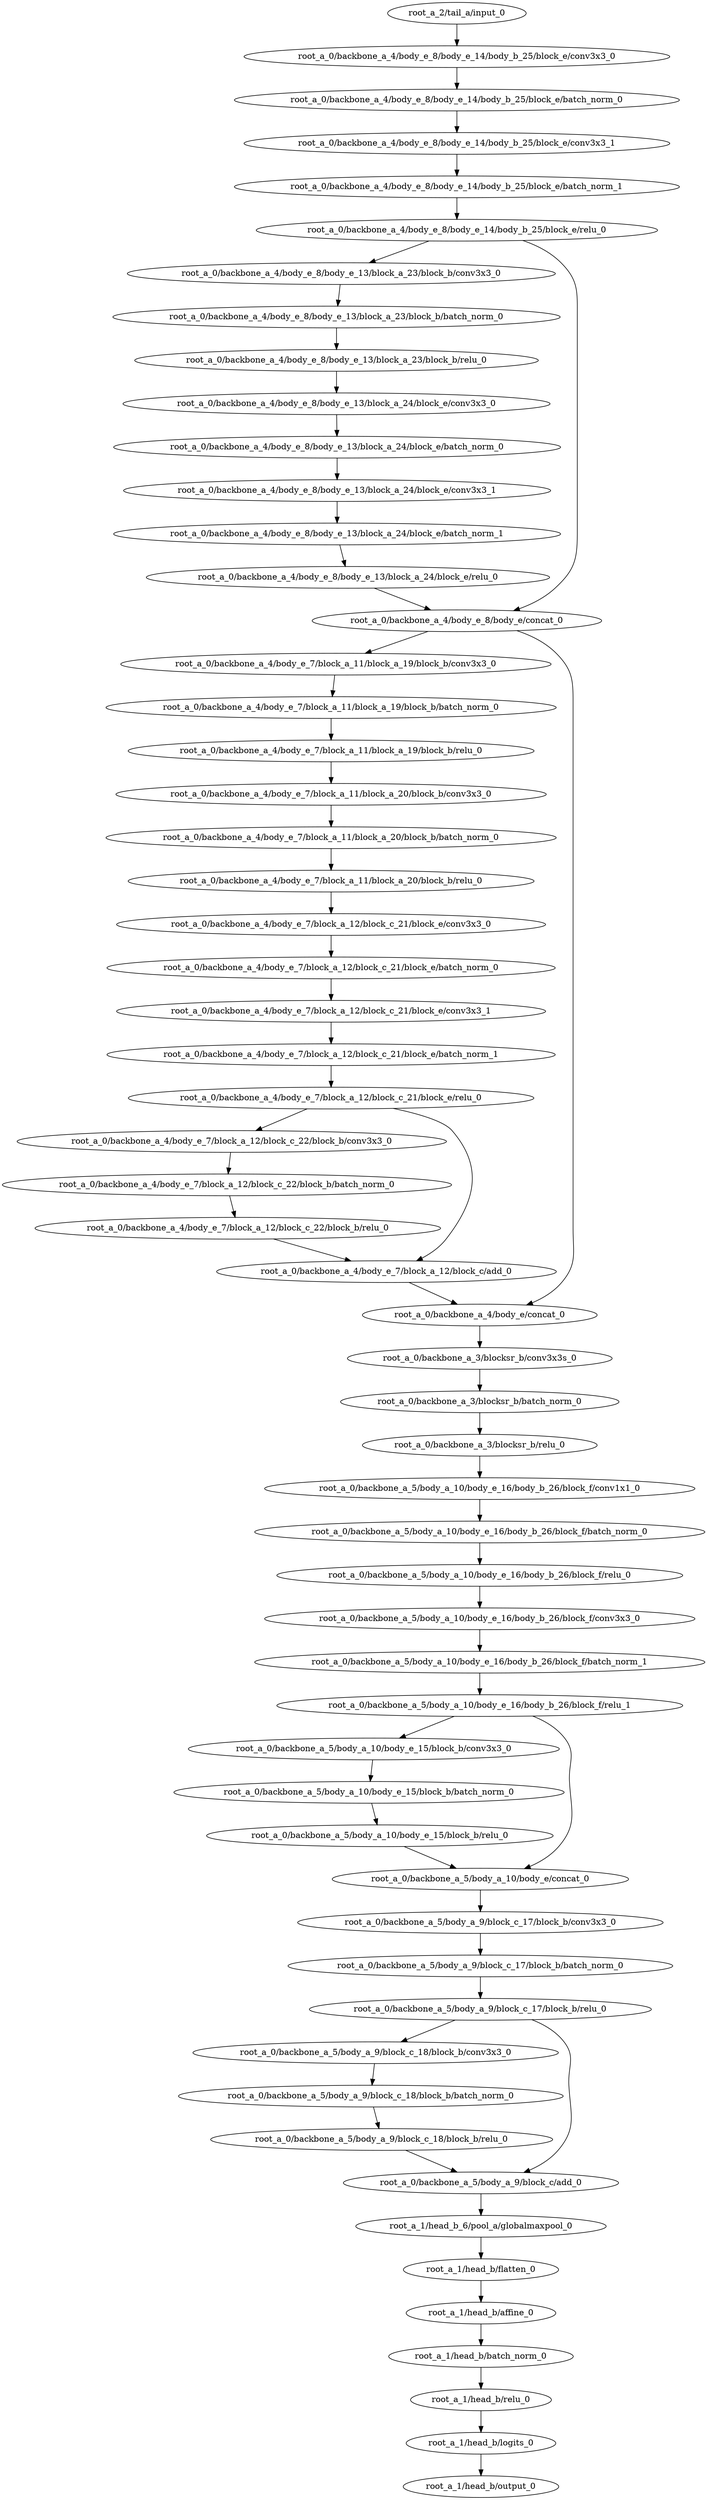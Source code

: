 digraph root_a {
	"root_a_2/tail_a/input_0"
	"root_a_0/backbone_a_4/body_e_8/body_e_14/body_b_25/block_e/conv3x3_0"
	"root_a_0/backbone_a_4/body_e_8/body_e_14/body_b_25/block_e/batch_norm_0"
	"root_a_0/backbone_a_4/body_e_8/body_e_14/body_b_25/block_e/conv3x3_1"
	"root_a_0/backbone_a_4/body_e_8/body_e_14/body_b_25/block_e/batch_norm_1"
	"root_a_0/backbone_a_4/body_e_8/body_e_14/body_b_25/block_e/relu_0"
	"root_a_0/backbone_a_4/body_e_8/body_e_13/block_a_23/block_b/conv3x3_0"
	"root_a_0/backbone_a_4/body_e_8/body_e_13/block_a_23/block_b/batch_norm_0"
	"root_a_0/backbone_a_4/body_e_8/body_e_13/block_a_23/block_b/relu_0"
	"root_a_0/backbone_a_4/body_e_8/body_e_13/block_a_24/block_e/conv3x3_0"
	"root_a_0/backbone_a_4/body_e_8/body_e_13/block_a_24/block_e/batch_norm_0"
	"root_a_0/backbone_a_4/body_e_8/body_e_13/block_a_24/block_e/conv3x3_1"
	"root_a_0/backbone_a_4/body_e_8/body_e_13/block_a_24/block_e/batch_norm_1"
	"root_a_0/backbone_a_4/body_e_8/body_e_13/block_a_24/block_e/relu_0"
	"root_a_0/backbone_a_4/body_e_8/body_e/concat_0"
	"root_a_0/backbone_a_4/body_e_7/block_a_11/block_a_19/block_b/conv3x3_0"
	"root_a_0/backbone_a_4/body_e_7/block_a_11/block_a_19/block_b/batch_norm_0"
	"root_a_0/backbone_a_4/body_e_7/block_a_11/block_a_19/block_b/relu_0"
	"root_a_0/backbone_a_4/body_e_7/block_a_11/block_a_20/block_b/conv3x3_0"
	"root_a_0/backbone_a_4/body_e_7/block_a_11/block_a_20/block_b/batch_norm_0"
	"root_a_0/backbone_a_4/body_e_7/block_a_11/block_a_20/block_b/relu_0"
	"root_a_0/backbone_a_4/body_e_7/block_a_12/block_c_21/block_e/conv3x3_0"
	"root_a_0/backbone_a_4/body_e_7/block_a_12/block_c_21/block_e/batch_norm_0"
	"root_a_0/backbone_a_4/body_e_7/block_a_12/block_c_21/block_e/conv3x3_1"
	"root_a_0/backbone_a_4/body_e_7/block_a_12/block_c_21/block_e/batch_norm_1"
	"root_a_0/backbone_a_4/body_e_7/block_a_12/block_c_21/block_e/relu_0"
	"root_a_0/backbone_a_4/body_e_7/block_a_12/block_c_22/block_b/conv3x3_0"
	"root_a_0/backbone_a_4/body_e_7/block_a_12/block_c_22/block_b/batch_norm_0"
	"root_a_0/backbone_a_4/body_e_7/block_a_12/block_c_22/block_b/relu_0"
	"root_a_0/backbone_a_4/body_e_7/block_a_12/block_c/add_0"
	"root_a_0/backbone_a_4/body_e/concat_0"
	"root_a_0/backbone_a_3/blocksr_b/conv3x3s_0"
	"root_a_0/backbone_a_3/blocksr_b/batch_norm_0"
	"root_a_0/backbone_a_3/blocksr_b/relu_0"
	"root_a_0/backbone_a_5/body_a_10/body_e_16/body_b_26/block_f/conv1x1_0"
	"root_a_0/backbone_a_5/body_a_10/body_e_16/body_b_26/block_f/batch_norm_0"
	"root_a_0/backbone_a_5/body_a_10/body_e_16/body_b_26/block_f/relu_0"
	"root_a_0/backbone_a_5/body_a_10/body_e_16/body_b_26/block_f/conv3x3_0"
	"root_a_0/backbone_a_5/body_a_10/body_e_16/body_b_26/block_f/batch_norm_1"
	"root_a_0/backbone_a_5/body_a_10/body_e_16/body_b_26/block_f/relu_1"
	"root_a_0/backbone_a_5/body_a_10/body_e_15/block_b/conv3x3_0"
	"root_a_0/backbone_a_5/body_a_10/body_e_15/block_b/batch_norm_0"
	"root_a_0/backbone_a_5/body_a_10/body_e_15/block_b/relu_0"
	"root_a_0/backbone_a_5/body_a_10/body_e/concat_0"
	"root_a_0/backbone_a_5/body_a_9/block_c_17/block_b/conv3x3_0"
	"root_a_0/backbone_a_5/body_a_9/block_c_17/block_b/batch_norm_0"
	"root_a_0/backbone_a_5/body_a_9/block_c_17/block_b/relu_0"
	"root_a_0/backbone_a_5/body_a_9/block_c_18/block_b/conv3x3_0"
	"root_a_0/backbone_a_5/body_a_9/block_c_18/block_b/batch_norm_0"
	"root_a_0/backbone_a_5/body_a_9/block_c_18/block_b/relu_0"
	"root_a_0/backbone_a_5/body_a_9/block_c/add_0"
	"root_a_1/head_b_6/pool_a/globalmaxpool_0"
	"root_a_1/head_b/flatten_0"
	"root_a_1/head_b/affine_0"
	"root_a_1/head_b/batch_norm_0"
	"root_a_1/head_b/relu_0"
	"root_a_1/head_b/logits_0"
	"root_a_1/head_b/output_0"

	"root_a_2/tail_a/input_0" -> "root_a_0/backbone_a_4/body_e_8/body_e_14/body_b_25/block_e/conv3x3_0"
	"root_a_0/backbone_a_4/body_e_8/body_e_14/body_b_25/block_e/conv3x3_0" -> "root_a_0/backbone_a_4/body_e_8/body_e_14/body_b_25/block_e/batch_norm_0"
	"root_a_0/backbone_a_4/body_e_8/body_e_14/body_b_25/block_e/batch_norm_0" -> "root_a_0/backbone_a_4/body_e_8/body_e_14/body_b_25/block_e/conv3x3_1"
	"root_a_0/backbone_a_4/body_e_8/body_e_14/body_b_25/block_e/conv3x3_1" -> "root_a_0/backbone_a_4/body_e_8/body_e_14/body_b_25/block_e/batch_norm_1"
	"root_a_0/backbone_a_4/body_e_8/body_e_14/body_b_25/block_e/batch_norm_1" -> "root_a_0/backbone_a_4/body_e_8/body_e_14/body_b_25/block_e/relu_0"
	"root_a_0/backbone_a_4/body_e_8/body_e_14/body_b_25/block_e/relu_0" -> "root_a_0/backbone_a_4/body_e_8/body_e_13/block_a_23/block_b/conv3x3_0"
	"root_a_0/backbone_a_4/body_e_8/body_e_13/block_a_23/block_b/conv3x3_0" -> "root_a_0/backbone_a_4/body_e_8/body_e_13/block_a_23/block_b/batch_norm_0"
	"root_a_0/backbone_a_4/body_e_8/body_e_13/block_a_23/block_b/batch_norm_0" -> "root_a_0/backbone_a_4/body_e_8/body_e_13/block_a_23/block_b/relu_0"
	"root_a_0/backbone_a_4/body_e_8/body_e_13/block_a_23/block_b/relu_0" -> "root_a_0/backbone_a_4/body_e_8/body_e_13/block_a_24/block_e/conv3x3_0"
	"root_a_0/backbone_a_4/body_e_8/body_e_13/block_a_24/block_e/conv3x3_0" -> "root_a_0/backbone_a_4/body_e_8/body_e_13/block_a_24/block_e/batch_norm_0"
	"root_a_0/backbone_a_4/body_e_8/body_e_13/block_a_24/block_e/batch_norm_0" -> "root_a_0/backbone_a_4/body_e_8/body_e_13/block_a_24/block_e/conv3x3_1"
	"root_a_0/backbone_a_4/body_e_8/body_e_13/block_a_24/block_e/conv3x3_1" -> "root_a_0/backbone_a_4/body_e_8/body_e_13/block_a_24/block_e/batch_norm_1"
	"root_a_0/backbone_a_4/body_e_8/body_e_13/block_a_24/block_e/batch_norm_1" -> "root_a_0/backbone_a_4/body_e_8/body_e_13/block_a_24/block_e/relu_0"
	"root_a_0/backbone_a_4/body_e_8/body_e_13/block_a_24/block_e/relu_0" -> "root_a_0/backbone_a_4/body_e_8/body_e/concat_0"
	"root_a_0/backbone_a_4/body_e_8/body_e_14/body_b_25/block_e/relu_0" -> "root_a_0/backbone_a_4/body_e_8/body_e/concat_0"
	"root_a_0/backbone_a_4/body_e_8/body_e/concat_0" -> "root_a_0/backbone_a_4/body_e_7/block_a_11/block_a_19/block_b/conv3x3_0"
	"root_a_0/backbone_a_4/body_e_7/block_a_11/block_a_19/block_b/conv3x3_0" -> "root_a_0/backbone_a_4/body_e_7/block_a_11/block_a_19/block_b/batch_norm_0"
	"root_a_0/backbone_a_4/body_e_7/block_a_11/block_a_19/block_b/batch_norm_0" -> "root_a_0/backbone_a_4/body_e_7/block_a_11/block_a_19/block_b/relu_0"
	"root_a_0/backbone_a_4/body_e_7/block_a_11/block_a_19/block_b/relu_0" -> "root_a_0/backbone_a_4/body_e_7/block_a_11/block_a_20/block_b/conv3x3_0"
	"root_a_0/backbone_a_4/body_e_7/block_a_11/block_a_20/block_b/conv3x3_0" -> "root_a_0/backbone_a_4/body_e_7/block_a_11/block_a_20/block_b/batch_norm_0"
	"root_a_0/backbone_a_4/body_e_7/block_a_11/block_a_20/block_b/batch_norm_0" -> "root_a_0/backbone_a_4/body_e_7/block_a_11/block_a_20/block_b/relu_0"
	"root_a_0/backbone_a_4/body_e_7/block_a_11/block_a_20/block_b/relu_0" -> "root_a_0/backbone_a_4/body_e_7/block_a_12/block_c_21/block_e/conv3x3_0"
	"root_a_0/backbone_a_4/body_e_7/block_a_12/block_c_21/block_e/conv3x3_0" -> "root_a_0/backbone_a_4/body_e_7/block_a_12/block_c_21/block_e/batch_norm_0"
	"root_a_0/backbone_a_4/body_e_7/block_a_12/block_c_21/block_e/batch_norm_0" -> "root_a_0/backbone_a_4/body_e_7/block_a_12/block_c_21/block_e/conv3x3_1"
	"root_a_0/backbone_a_4/body_e_7/block_a_12/block_c_21/block_e/conv3x3_1" -> "root_a_0/backbone_a_4/body_e_7/block_a_12/block_c_21/block_e/batch_norm_1"
	"root_a_0/backbone_a_4/body_e_7/block_a_12/block_c_21/block_e/batch_norm_1" -> "root_a_0/backbone_a_4/body_e_7/block_a_12/block_c_21/block_e/relu_0"
	"root_a_0/backbone_a_4/body_e_7/block_a_12/block_c_21/block_e/relu_0" -> "root_a_0/backbone_a_4/body_e_7/block_a_12/block_c_22/block_b/conv3x3_0"
	"root_a_0/backbone_a_4/body_e_7/block_a_12/block_c_22/block_b/conv3x3_0" -> "root_a_0/backbone_a_4/body_e_7/block_a_12/block_c_22/block_b/batch_norm_0"
	"root_a_0/backbone_a_4/body_e_7/block_a_12/block_c_22/block_b/batch_norm_0" -> "root_a_0/backbone_a_4/body_e_7/block_a_12/block_c_22/block_b/relu_0"
	"root_a_0/backbone_a_4/body_e_7/block_a_12/block_c_22/block_b/relu_0" -> "root_a_0/backbone_a_4/body_e_7/block_a_12/block_c/add_0"
	"root_a_0/backbone_a_4/body_e_7/block_a_12/block_c_21/block_e/relu_0" -> "root_a_0/backbone_a_4/body_e_7/block_a_12/block_c/add_0"
	"root_a_0/backbone_a_4/body_e_7/block_a_12/block_c/add_0" -> "root_a_0/backbone_a_4/body_e/concat_0"
	"root_a_0/backbone_a_4/body_e_8/body_e/concat_0" -> "root_a_0/backbone_a_4/body_e/concat_0"
	"root_a_0/backbone_a_4/body_e/concat_0" -> "root_a_0/backbone_a_3/blocksr_b/conv3x3s_0"
	"root_a_0/backbone_a_3/blocksr_b/conv3x3s_0" -> "root_a_0/backbone_a_3/blocksr_b/batch_norm_0"
	"root_a_0/backbone_a_3/blocksr_b/batch_norm_0" -> "root_a_0/backbone_a_3/blocksr_b/relu_0"
	"root_a_0/backbone_a_3/blocksr_b/relu_0" -> "root_a_0/backbone_a_5/body_a_10/body_e_16/body_b_26/block_f/conv1x1_0"
	"root_a_0/backbone_a_5/body_a_10/body_e_16/body_b_26/block_f/conv1x1_0" -> "root_a_0/backbone_a_5/body_a_10/body_e_16/body_b_26/block_f/batch_norm_0"
	"root_a_0/backbone_a_5/body_a_10/body_e_16/body_b_26/block_f/batch_norm_0" -> "root_a_0/backbone_a_5/body_a_10/body_e_16/body_b_26/block_f/relu_0"
	"root_a_0/backbone_a_5/body_a_10/body_e_16/body_b_26/block_f/relu_0" -> "root_a_0/backbone_a_5/body_a_10/body_e_16/body_b_26/block_f/conv3x3_0"
	"root_a_0/backbone_a_5/body_a_10/body_e_16/body_b_26/block_f/conv3x3_0" -> "root_a_0/backbone_a_5/body_a_10/body_e_16/body_b_26/block_f/batch_norm_1"
	"root_a_0/backbone_a_5/body_a_10/body_e_16/body_b_26/block_f/batch_norm_1" -> "root_a_0/backbone_a_5/body_a_10/body_e_16/body_b_26/block_f/relu_1"
	"root_a_0/backbone_a_5/body_a_10/body_e_16/body_b_26/block_f/relu_1" -> "root_a_0/backbone_a_5/body_a_10/body_e_15/block_b/conv3x3_0"
	"root_a_0/backbone_a_5/body_a_10/body_e_15/block_b/conv3x3_0" -> "root_a_0/backbone_a_5/body_a_10/body_e_15/block_b/batch_norm_0"
	"root_a_0/backbone_a_5/body_a_10/body_e_15/block_b/batch_norm_0" -> "root_a_0/backbone_a_5/body_a_10/body_e_15/block_b/relu_0"
	"root_a_0/backbone_a_5/body_a_10/body_e_15/block_b/relu_0" -> "root_a_0/backbone_a_5/body_a_10/body_e/concat_0"
	"root_a_0/backbone_a_5/body_a_10/body_e_16/body_b_26/block_f/relu_1" -> "root_a_0/backbone_a_5/body_a_10/body_e/concat_0"
	"root_a_0/backbone_a_5/body_a_10/body_e/concat_0" -> "root_a_0/backbone_a_5/body_a_9/block_c_17/block_b/conv3x3_0"
	"root_a_0/backbone_a_5/body_a_9/block_c_17/block_b/conv3x3_0" -> "root_a_0/backbone_a_5/body_a_9/block_c_17/block_b/batch_norm_0"
	"root_a_0/backbone_a_5/body_a_9/block_c_17/block_b/batch_norm_0" -> "root_a_0/backbone_a_5/body_a_9/block_c_17/block_b/relu_0"
	"root_a_0/backbone_a_5/body_a_9/block_c_17/block_b/relu_0" -> "root_a_0/backbone_a_5/body_a_9/block_c_18/block_b/conv3x3_0"
	"root_a_0/backbone_a_5/body_a_9/block_c_18/block_b/conv3x3_0" -> "root_a_0/backbone_a_5/body_a_9/block_c_18/block_b/batch_norm_0"
	"root_a_0/backbone_a_5/body_a_9/block_c_18/block_b/batch_norm_0" -> "root_a_0/backbone_a_5/body_a_9/block_c_18/block_b/relu_0"
	"root_a_0/backbone_a_5/body_a_9/block_c_17/block_b/relu_0" -> "root_a_0/backbone_a_5/body_a_9/block_c/add_0"
	"root_a_0/backbone_a_5/body_a_9/block_c_18/block_b/relu_0" -> "root_a_0/backbone_a_5/body_a_9/block_c/add_0"
	"root_a_0/backbone_a_5/body_a_9/block_c/add_0" -> "root_a_1/head_b_6/pool_a/globalmaxpool_0"
	"root_a_1/head_b_6/pool_a/globalmaxpool_0" -> "root_a_1/head_b/flatten_0"
	"root_a_1/head_b/flatten_0" -> "root_a_1/head_b/affine_0"
	"root_a_1/head_b/affine_0" -> "root_a_1/head_b/batch_norm_0"
	"root_a_1/head_b/batch_norm_0" -> "root_a_1/head_b/relu_0"
	"root_a_1/head_b/relu_0" -> "root_a_1/head_b/logits_0"
	"root_a_1/head_b/logits_0" -> "root_a_1/head_b/output_0"

}